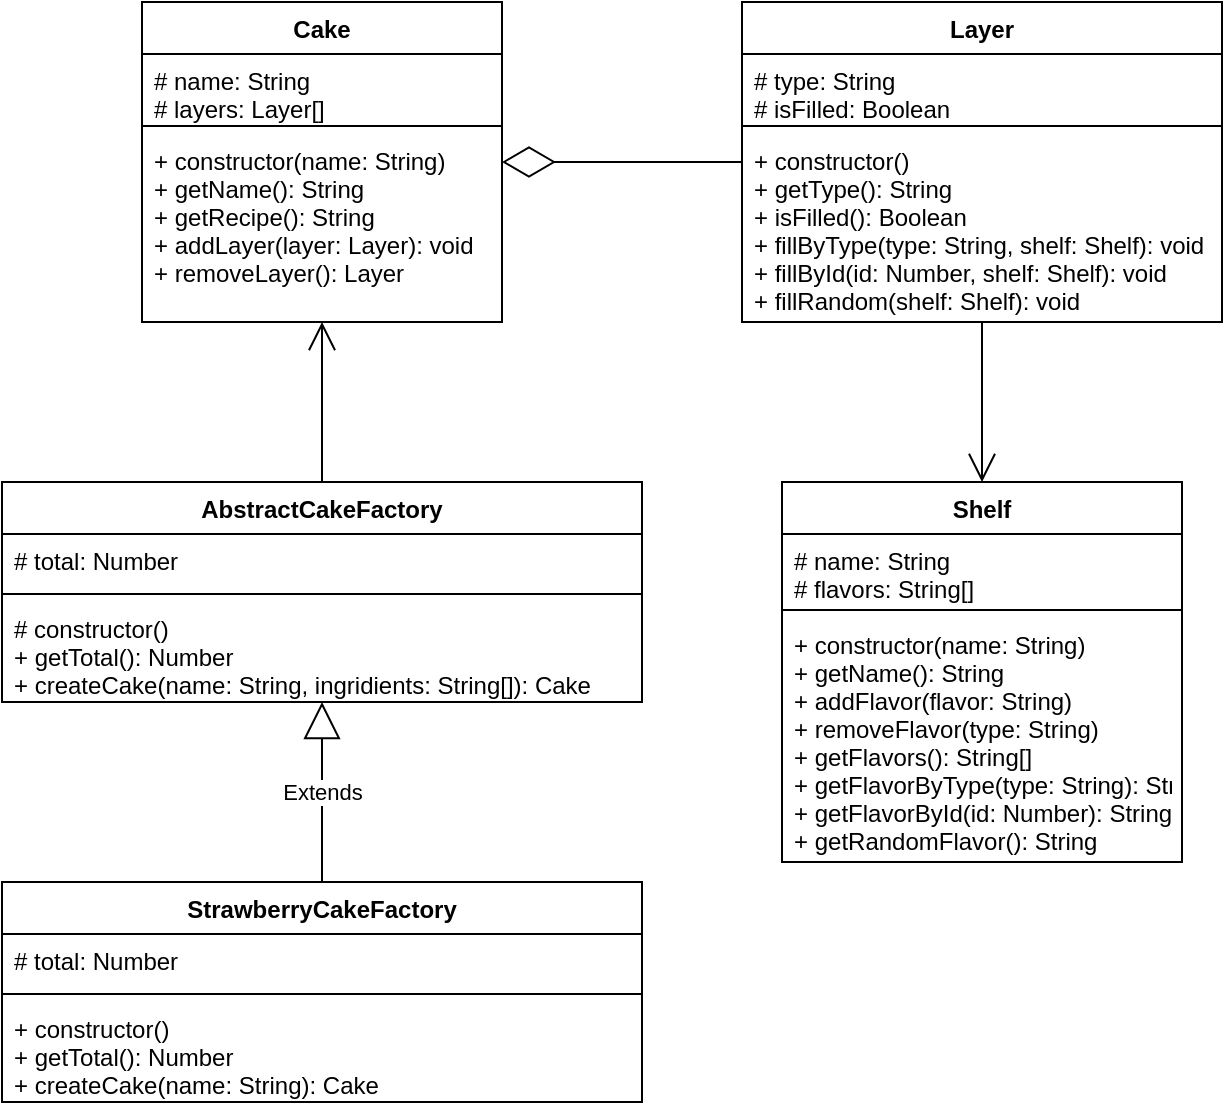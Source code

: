 <mxfile version="14.7.2" type="github">
  <diagram id="Qczj1tUrw4rJ5S7pwfr7" name="Page-1">
    <mxGraphModel dx="723" dy="383" grid="1" gridSize="10" guides="1" tooltips="1" connect="1" arrows="1" fold="1" page="1" pageScale="1" pageWidth="827" pageHeight="1169" background="none" math="0" shadow="0">
      <root>
        <mxCell id="0" />
        <mxCell id="1" parent="0" />
        <mxCell id="pRh-S5okxtwCWEwb2zM1-5" value="AbstractCakeFactory" style="swimlane;fontStyle=1;align=center;verticalAlign=top;childLayout=stackLayout;horizontal=1;startSize=26;horizontalStack=0;resizeParent=1;resizeParentMax=0;resizeLast=0;collapsible=1;marginBottom=0;" parent="1" vertex="1">
          <mxGeometry x="109" y="360" width="320" height="110" as="geometry" />
        </mxCell>
        <mxCell id="pRh-S5okxtwCWEwb2zM1-6" value="# total: Number" style="text;strokeColor=none;fillColor=none;align=left;verticalAlign=top;spacingLeft=4;spacingRight=4;overflow=hidden;rotatable=0;points=[[0,0.5],[1,0.5]];portConstraint=eastwest;" parent="pRh-S5okxtwCWEwb2zM1-5" vertex="1">
          <mxGeometry y="26" width="320" height="26" as="geometry" />
        </mxCell>
        <mxCell id="pRh-S5okxtwCWEwb2zM1-7" value="" style="line;strokeWidth=1;fillColor=none;align=left;verticalAlign=middle;spacingTop=-1;spacingLeft=3;spacingRight=3;rotatable=0;labelPosition=right;points=[];portConstraint=eastwest;" parent="pRh-S5okxtwCWEwb2zM1-5" vertex="1">
          <mxGeometry y="52" width="320" height="8" as="geometry" />
        </mxCell>
        <mxCell id="pRh-S5okxtwCWEwb2zM1-8" value="# constructor()&#xa;+ getTotal(): Number&#xa;+ createCake(name: String, ingridients: String[]): Cake" style="text;strokeColor=none;fillColor=none;align=left;verticalAlign=top;spacingLeft=4;spacingRight=4;overflow=hidden;rotatable=0;points=[[0,0.5],[1,0.5]];portConstraint=eastwest;" parent="pRh-S5okxtwCWEwb2zM1-5" vertex="1">
          <mxGeometry y="60" width="320" height="50" as="geometry" />
        </mxCell>
        <mxCell id="pRh-S5okxtwCWEwb2zM1-9" value="Cake" style="swimlane;fontStyle=1;align=center;verticalAlign=top;childLayout=stackLayout;horizontal=1;startSize=26;horizontalStack=0;resizeParent=1;resizeParentMax=0;resizeLast=0;collapsible=1;marginBottom=0;" parent="1" vertex="1">
          <mxGeometry x="179" y="120" width="180" height="160" as="geometry" />
        </mxCell>
        <mxCell id="pRh-S5okxtwCWEwb2zM1-10" value="# name: String&#xa;# layers: Layer[]" style="text;strokeColor=none;fillColor=none;align=left;verticalAlign=top;spacingLeft=4;spacingRight=4;overflow=hidden;rotatable=0;points=[[0,0.5],[1,0.5]];portConstraint=eastwest;" parent="pRh-S5okxtwCWEwb2zM1-9" vertex="1">
          <mxGeometry y="26" width="180" height="32" as="geometry" />
        </mxCell>
        <mxCell id="pRh-S5okxtwCWEwb2zM1-11" value="" style="line;strokeWidth=1;fillColor=none;align=left;verticalAlign=middle;spacingTop=-1;spacingLeft=3;spacingRight=3;rotatable=0;labelPosition=right;points=[];portConstraint=eastwest;" parent="pRh-S5okxtwCWEwb2zM1-9" vertex="1">
          <mxGeometry y="58" width="180" height="8" as="geometry" />
        </mxCell>
        <mxCell id="pRh-S5okxtwCWEwb2zM1-12" value="+ constructor(name: String)&#xa;+ getName(): String&#xa;+ getRecipe(): String&#xa;+ addLayer(layer: Layer): void&#xa;+ removeLayer(): Layer" style="text;strokeColor=none;fillColor=none;align=left;verticalAlign=top;spacingLeft=4;spacingRight=4;overflow=hidden;rotatable=0;points=[[0,0.5],[1,0.5]];portConstraint=eastwest;" parent="pRh-S5okxtwCWEwb2zM1-9" vertex="1">
          <mxGeometry y="66" width="180" height="94" as="geometry" />
        </mxCell>
        <mxCell id="pRh-S5okxtwCWEwb2zM1-13" value="Shelf" style="swimlane;fontStyle=1;align=center;verticalAlign=top;childLayout=stackLayout;horizontal=1;startSize=26;horizontalStack=0;resizeParent=1;resizeParentMax=0;resizeLast=0;collapsible=1;marginBottom=0;" parent="1" vertex="1">
          <mxGeometry x="499" y="360" width="200" height="190" as="geometry" />
        </mxCell>
        <mxCell id="pRh-S5okxtwCWEwb2zM1-14" value="# name: String&#xa;# flavors: String[]" style="text;strokeColor=none;fillColor=none;align=left;verticalAlign=top;spacingLeft=4;spacingRight=4;overflow=hidden;rotatable=0;points=[[0,0.5],[1,0.5]];portConstraint=eastwest;" parent="pRh-S5okxtwCWEwb2zM1-13" vertex="1">
          <mxGeometry y="26" width="200" height="34" as="geometry" />
        </mxCell>
        <mxCell id="pRh-S5okxtwCWEwb2zM1-15" value="" style="line;strokeWidth=1;fillColor=none;align=left;verticalAlign=middle;spacingTop=-1;spacingLeft=3;spacingRight=3;rotatable=0;labelPosition=right;points=[];portConstraint=eastwest;" parent="pRh-S5okxtwCWEwb2zM1-13" vertex="1">
          <mxGeometry y="60" width="200" height="8" as="geometry" />
        </mxCell>
        <mxCell id="pRh-S5okxtwCWEwb2zM1-16" value="+ constructor(name: String)&#xa;+ getName(): String&#xa;+ addFlavor(flavor: String)&#xa;+ removeFlavor(type: String)&#xa;+ getFlavors(): String[]&#xa;+ getFlavorByType(type: String): String&#xa;+ getFlavorById(id: Number): String&#xa;+ getRandomFlavor(): String" style="text;strokeColor=none;fillColor=none;align=left;verticalAlign=top;spacingLeft=4;spacingRight=4;overflow=hidden;rotatable=0;points=[[0,0.5],[1,0.5]];portConstraint=eastwest;" parent="pRh-S5okxtwCWEwb2zM1-13" vertex="1">
          <mxGeometry y="68" width="200" height="122" as="geometry" />
        </mxCell>
        <mxCell id="pRh-S5okxtwCWEwb2zM1-19" value="Layer" style="swimlane;fontStyle=1;align=center;verticalAlign=top;childLayout=stackLayout;horizontal=1;startSize=26;horizontalStack=0;resizeParent=1;resizeParentMax=0;resizeLast=0;collapsible=1;marginBottom=0;" parent="1" vertex="1">
          <mxGeometry x="479" y="120" width="240" height="160" as="geometry" />
        </mxCell>
        <mxCell id="pRh-S5okxtwCWEwb2zM1-20" value="# type: String&#xa;# isFilled: Boolean" style="text;strokeColor=none;fillColor=none;align=left;verticalAlign=top;spacingLeft=4;spacingRight=4;overflow=hidden;rotatable=0;points=[[0,0.5],[1,0.5]];portConstraint=eastwest;" parent="pRh-S5okxtwCWEwb2zM1-19" vertex="1">
          <mxGeometry y="26" width="240" height="32" as="geometry" />
        </mxCell>
        <mxCell id="pRh-S5okxtwCWEwb2zM1-21" value="" style="line;strokeWidth=1;fillColor=none;align=left;verticalAlign=middle;spacingTop=-1;spacingLeft=3;spacingRight=3;rotatable=0;labelPosition=right;points=[];portConstraint=eastwest;" parent="pRh-S5okxtwCWEwb2zM1-19" vertex="1">
          <mxGeometry y="58" width="240" height="8" as="geometry" />
        </mxCell>
        <mxCell id="pRh-S5okxtwCWEwb2zM1-22" value="+ constructor()&#xa;+ getType(): String&#xa;+ isFilled(): Boolean&#xa;+ fillByType(type: String, shelf: Shelf): void&#xa;+ fillById(id: Number, shelf: Shelf): void&#xa;+ fillRandom(shelf: Shelf): void" style="text;strokeColor=none;fillColor=none;align=left;verticalAlign=top;spacingLeft=4;spacingRight=4;overflow=hidden;rotatable=0;points=[[0,0.5],[1,0.5]];portConstraint=eastwest;" parent="pRh-S5okxtwCWEwb2zM1-19" vertex="1">
          <mxGeometry y="66" width="240" height="94" as="geometry" />
        </mxCell>
        <mxCell id="DpSDAScMqptZUu7qsA3--1" value="" style="endArrow=diamondThin;endFill=0;endSize=24;html=1;" edge="1" parent="1" source="pRh-S5okxtwCWEwb2zM1-19" target="pRh-S5okxtwCWEwb2zM1-9">
          <mxGeometry width="160" relative="1" as="geometry">
            <mxPoint x="389" y="240" as="sourcePoint" />
            <mxPoint x="549" y="240" as="targetPoint" />
          </mxGeometry>
        </mxCell>
        <mxCell id="DpSDAScMqptZUu7qsA3--2" value="StrawberryCakeFactory" style="swimlane;fontStyle=1;align=center;verticalAlign=top;childLayout=stackLayout;horizontal=1;startSize=26;horizontalStack=0;resizeParent=1;resizeParentMax=0;resizeLast=0;collapsible=1;marginBottom=0;" vertex="1" parent="1">
          <mxGeometry x="109" y="560" width="320" height="110" as="geometry" />
        </mxCell>
        <mxCell id="DpSDAScMqptZUu7qsA3--3" value="# total: Number" style="text;strokeColor=none;fillColor=none;align=left;verticalAlign=top;spacingLeft=4;spacingRight=4;overflow=hidden;rotatable=0;points=[[0,0.5],[1,0.5]];portConstraint=eastwest;" vertex="1" parent="DpSDAScMqptZUu7qsA3--2">
          <mxGeometry y="26" width="320" height="26" as="geometry" />
        </mxCell>
        <mxCell id="DpSDAScMqptZUu7qsA3--4" value="" style="line;strokeWidth=1;fillColor=none;align=left;verticalAlign=middle;spacingTop=-1;spacingLeft=3;spacingRight=3;rotatable=0;labelPosition=right;points=[];portConstraint=eastwest;" vertex="1" parent="DpSDAScMqptZUu7qsA3--2">
          <mxGeometry y="52" width="320" height="8" as="geometry" />
        </mxCell>
        <mxCell id="DpSDAScMqptZUu7qsA3--5" value="+ constructor()&#xa;+ getTotal(): Number&#xa;+ createCake(name: String): Cake" style="text;strokeColor=none;fillColor=none;align=left;verticalAlign=top;spacingLeft=4;spacingRight=4;overflow=hidden;rotatable=0;points=[[0,0.5],[1,0.5]];portConstraint=eastwest;" vertex="1" parent="DpSDAScMqptZUu7qsA3--2">
          <mxGeometry y="60" width="320" height="50" as="geometry" />
        </mxCell>
        <mxCell id="DpSDAScMqptZUu7qsA3--6" value="" style="endArrow=open;endFill=1;endSize=12;html=1;" edge="1" parent="1" source="pRh-S5okxtwCWEwb2zM1-19" target="pRh-S5okxtwCWEwb2zM1-13">
          <mxGeometry width="160" relative="1" as="geometry">
            <mxPoint x="589" y="300" as="sourcePoint" />
            <mxPoint x="749" y="320" as="targetPoint" />
          </mxGeometry>
        </mxCell>
        <mxCell id="DpSDAScMqptZUu7qsA3--7" value="" style="endArrow=open;endFill=1;endSize=12;html=1;" edge="1" parent="1" source="pRh-S5okxtwCWEwb2zM1-5" target="pRh-S5okxtwCWEwb2zM1-9">
          <mxGeometry width="160" relative="1" as="geometry">
            <mxPoint x="199" y="320" as="sourcePoint" />
            <mxPoint x="249" y="310" as="targetPoint" />
          </mxGeometry>
        </mxCell>
        <mxCell id="DpSDAScMqptZUu7qsA3--8" value="Extends" style="endArrow=block;endSize=16;endFill=0;html=1;" edge="1" parent="1" source="DpSDAScMqptZUu7qsA3--2" target="pRh-S5okxtwCWEwb2zM1-5">
          <mxGeometry width="160" relative="1" as="geometry">
            <mxPoint x="179" y="520" as="sourcePoint" />
            <mxPoint x="289" y="500" as="targetPoint" />
          </mxGeometry>
        </mxCell>
      </root>
    </mxGraphModel>
  </diagram>
</mxfile>
